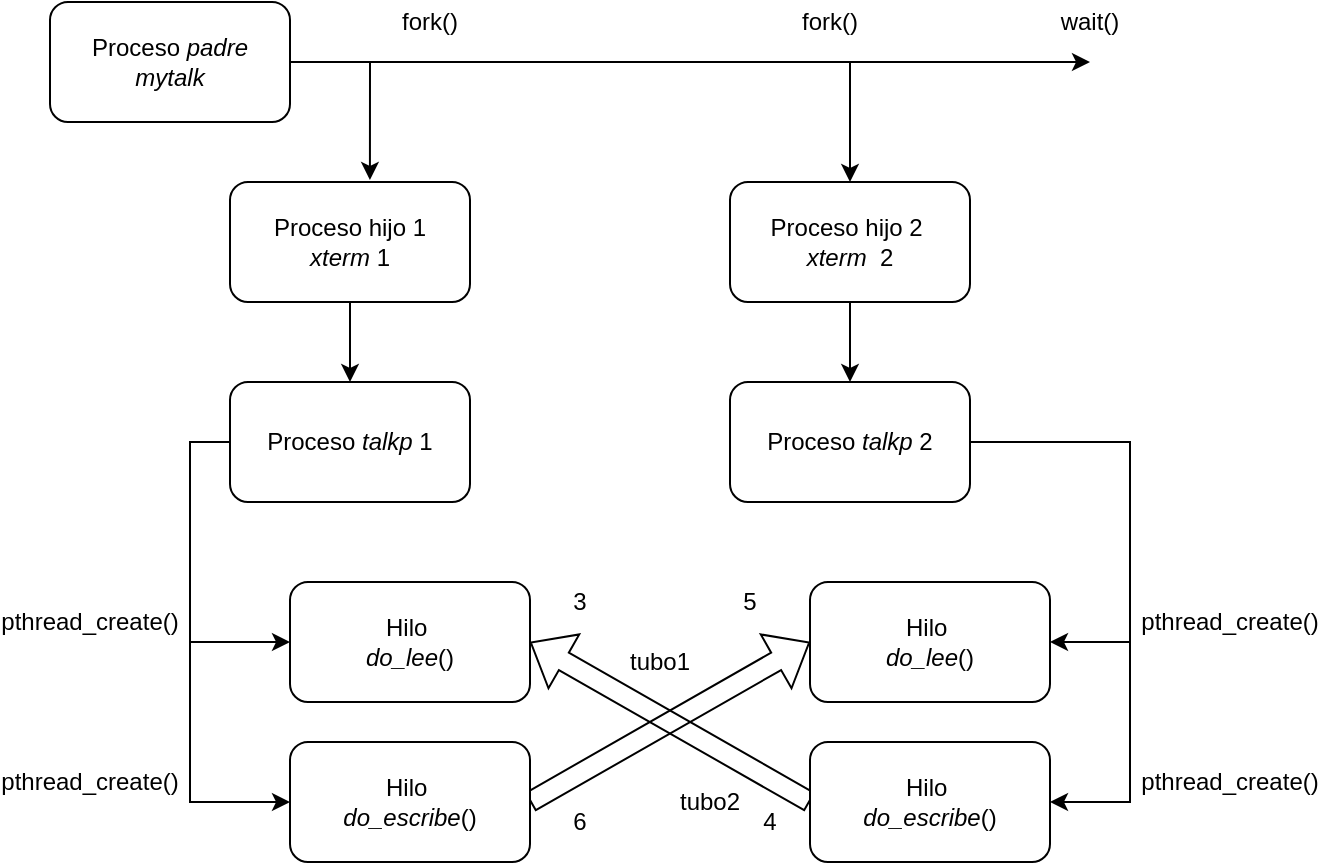 <mxfile version="13.7.3" type="device"><diagram id="PxH3A4Sk4U5-z1vrGdrK" name="Página-1"><mxGraphModel dx="1026" dy="529" grid="1" gridSize="10" guides="1" tooltips="1" connect="1" arrows="1" fold="1" page="1" pageScale="1" pageWidth="850" pageHeight="1400" math="0" shadow="0"><root><mxCell id="0"/><mxCell id="1" parent="0"/><mxCell id="-4x86mAYOSH2yCpUTaG1-13" style="edgeStyle=orthogonalEdgeStyle;rounded=0;orthogonalLoop=1;jettySize=auto;html=1;exitX=1;exitY=0.5;exitDx=0;exitDy=0;entryX=0.583;entryY=-0.017;entryDx=0;entryDy=0;entryPerimeter=0;" edge="1" parent="1" source="-4x86mAYOSH2yCpUTaG1-1" target="-4x86mAYOSH2yCpUTaG1-2"><mxGeometry relative="1" as="geometry"/></mxCell><mxCell id="-4x86mAYOSH2yCpUTaG1-14" style="edgeStyle=orthogonalEdgeStyle;rounded=0;orthogonalLoop=1;jettySize=auto;html=1;exitX=1;exitY=0.75;exitDx=0;exitDy=0;entryX=0.5;entryY=0;entryDx=0;entryDy=0;" edge="1" parent="1" source="-4x86mAYOSH2yCpUTaG1-1" target="-4x86mAYOSH2yCpUTaG1-3"><mxGeometry relative="1" as="geometry"><Array as="points"><mxPoint x="300" y="100"/><mxPoint x="580" y="100"/></Array></mxGeometry></mxCell><mxCell id="-4x86mAYOSH2yCpUTaG1-29" style="edgeStyle=none;rounded=0;orthogonalLoop=1;jettySize=auto;html=1;exitX=1;exitY=0.5;exitDx=0;exitDy=0;" edge="1" parent="1" source="-4x86mAYOSH2yCpUTaG1-1"><mxGeometry relative="1" as="geometry"><mxPoint x="700" y="100" as="targetPoint"/><Array as="points"><mxPoint x="510" y="100"/></Array></mxGeometry></mxCell><mxCell id="-4x86mAYOSH2yCpUTaG1-1" value="Proceso&amp;nbsp;&lt;i&gt;padre&lt;br&gt;mytalk&lt;br&gt;&lt;/i&gt;" style="rounded=1;whiteSpace=wrap;html=1;" vertex="1" parent="1"><mxGeometry x="180" y="70" width="120" height="60" as="geometry"/></mxCell><mxCell id="-4x86mAYOSH2yCpUTaG1-18" style="rounded=0;orthogonalLoop=1;jettySize=auto;html=1;exitX=0.5;exitY=1;exitDx=0;exitDy=0;entryX=0.5;entryY=0;entryDx=0;entryDy=0;" edge="1" parent="1" source="-4x86mAYOSH2yCpUTaG1-2" target="-4x86mAYOSH2yCpUTaG1-4"><mxGeometry relative="1" as="geometry"/></mxCell><mxCell id="-4x86mAYOSH2yCpUTaG1-2" value="Proceso hijo 1 &lt;br&gt;&lt;i&gt;xterm&lt;/i&gt; 1" style="rounded=1;whiteSpace=wrap;html=1;" vertex="1" parent="1"><mxGeometry x="270" y="160" width="120" height="60" as="geometry"/></mxCell><mxCell id="-4x86mAYOSH2yCpUTaG1-19" style="edgeStyle=none;rounded=0;orthogonalLoop=1;jettySize=auto;html=1;exitX=0.5;exitY=1;exitDx=0;exitDy=0;entryX=0.5;entryY=0;entryDx=0;entryDy=0;" edge="1" parent="1" source="-4x86mAYOSH2yCpUTaG1-3" target="-4x86mAYOSH2yCpUTaG1-5"><mxGeometry relative="1" as="geometry"/></mxCell><mxCell id="-4x86mAYOSH2yCpUTaG1-3" value="Proceso hijo 2&amp;nbsp;&lt;br&gt;&lt;i&gt;xterm&lt;/i&gt;&amp;nbsp; 2" style="rounded=1;whiteSpace=wrap;html=1;" vertex="1" parent="1"><mxGeometry x="520" y="160" width="120" height="60" as="geometry"/></mxCell><mxCell id="-4x86mAYOSH2yCpUTaG1-20" style="edgeStyle=orthogonalEdgeStyle;rounded=0;orthogonalLoop=1;jettySize=auto;html=1;exitX=0;exitY=0.5;exitDx=0;exitDy=0;entryX=0;entryY=0.5;entryDx=0;entryDy=0;" edge="1" parent="1" source="-4x86mAYOSH2yCpUTaG1-4" target="-4x86mAYOSH2yCpUTaG1-6"><mxGeometry relative="1" as="geometry"/></mxCell><mxCell id="-4x86mAYOSH2yCpUTaG1-22" style="edgeStyle=orthogonalEdgeStyle;rounded=0;orthogonalLoop=1;jettySize=auto;html=1;exitX=0;exitY=0.25;exitDx=0;exitDy=0;entryX=0;entryY=0.5;entryDx=0;entryDy=0;" edge="1" parent="1" source="-4x86mAYOSH2yCpUTaG1-4" target="-4x86mAYOSH2yCpUTaG1-7"><mxGeometry relative="1" as="geometry"><Array as="points"><mxPoint x="270" y="290"/><mxPoint x="250" y="290"/><mxPoint x="250" y="470"/></Array></mxGeometry></mxCell><mxCell id="-4x86mAYOSH2yCpUTaG1-4" value="Proceso&amp;nbsp;&lt;i&gt;talkp&lt;/i&gt; 1" style="rounded=1;whiteSpace=wrap;html=1;" vertex="1" parent="1"><mxGeometry x="270" y="260" width="120" height="60" as="geometry"/></mxCell><mxCell id="-4x86mAYOSH2yCpUTaG1-45" style="edgeStyle=orthogonalEdgeStyle;rounded=0;orthogonalLoop=1;jettySize=auto;html=1;exitX=1;exitY=0.5;exitDx=0;exitDy=0;entryX=1;entryY=0.5;entryDx=0;entryDy=0;" edge="1" parent="1" source="-4x86mAYOSH2yCpUTaG1-5" target="-4x86mAYOSH2yCpUTaG1-9"><mxGeometry relative="1" as="geometry"><Array as="points"><mxPoint x="720" y="290"/><mxPoint x="720" y="470"/></Array></mxGeometry></mxCell><mxCell id="-4x86mAYOSH2yCpUTaG1-46" style="edgeStyle=orthogonalEdgeStyle;rounded=0;orthogonalLoop=1;jettySize=auto;html=1;exitX=1;exitY=0.25;exitDx=0;exitDy=0;entryX=1;entryY=0.5;entryDx=0;entryDy=0;" edge="1" parent="1" source="-4x86mAYOSH2yCpUTaG1-5" target="-4x86mAYOSH2yCpUTaG1-8"><mxGeometry relative="1" as="geometry"><Array as="points"><mxPoint x="640" y="290"/><mxPoint x="720" y="290"/><mxPoint x="720" y="390"/></Array></mxGeometry></mxCell><mxCell id="-4x86mAYOSH2yCpUTaG1-5" value="Proceso&amp;nbsp;&lt;i&gt;talkp&lt;/i&gt; 2" style="rounded=1;whiteSpace=wrap;html=1;" vertex="1" parent="1"><mxGeometry x="520" y="260" width="120" height="60" as="geometry"/></mxCell><mxCell id="-4x86mAYOSH2yCpUTaG1-30" style="shape=flexArrow;rounded=0;orthogonalLoop=1;jettySize=auto;html=1;exitX=0;exitY=0.5;exitDx=0;exitDy=0;entryX=1;entryY=0.5;entryDx=0;entryDy=0;" edge="1" parent="1" source="-4x86mAYOSH2yCpUTaG1-9" target="-4x86mAYOSH2yCpUTaG1-6"><mxGeometry relative="1" as="geometry"><mxPoint x="490" y="330" as="targetPoint"/></mxGeometry></mxCell><mxCell id="-4x86mAYOSH2yCpUTaG1-6" value="Hilo&amp;nbsp;&lt;br&gt;&lt;i&gt;do_lee&lt;/i&gt;()" style="rounded=1;whiteSpace=wrap;html=1;" vertex="1" parent="1"><mxGeometry x="300" y="360" width="120" height="60" as="geometry"/></mxCell><mxCell id="-4x86mAYOSH2yCpUTaG1-31" style="edgeStyle=none;shape=flexArrow;rounded=0;orthogonalLoop=1;jettySize=auto;html=1;exitX=1;exitY=0.5;exitDx=0;exitDy=0;entryX=0;entryY=0.5;entryDx=0;entryDy=0;" edge="1" parent="1" source="-4x86mAYOSH2yCpUTaG1-7" target="-4x86mAYOSH2yCpUTaG1-8"><mxGeometry relative="1" as="geometry"/></mxCell><mxCell id="-4x86mAYOSH2yCpUTaG1-7" value="Hilo&amp;nbsp;&lt;br&gt;&lt;i&gt;do_escribe&lt;/i&gt;()" style="rounded=1;whiteSpace=wrap;html=1;" vertex="1" parent="1"><mxGeometry x="300" y="440" width="120" height="60" as="geometry"/></mxCell><mxCell id="-4x86mAYOSH2yCpUTaG1-8" value="Hilo&amp;nbsp;&lt;br&gt;&lt;i&gt;do_lee&lt;/i&gt;()" style="rounded=1;whiteSpace=wrap;html=1;" vertex="1" parent="1"><mxGeometry x="560" y="360" width="120" height="60" as="geometry"/></mxCell><mxCell id="-4x86mAYOSH2yCpUTaG1-9" value="Hilo&amp;nbsp;&lt;br&gt;&lt;i&gt;do_escribe&lt;/i&gt;()" style="rounded=1;whiteSpace=wrap;html=1;" vertex="1" parent="1"><mxGeometry x="560" y="440" width="120" height="60" as="geometry"/></mxCell><mxCell id="-4x86mAYOSH2yCpUTaG1-16" value="fork()" style="text;html=1;strokeColor=none;fillColor=none;align=center;verticalAlign=middle;whiteSpace=wrap;rounded=0;" vertex="1" parent="1"><mxGeometry x="350" y="70" width="40" height="20" as="geometry"/></mxCell><mxCell id="-4x86mAYOSH2yCpUTaG1-17" value="fork()" style="text;html=1;strokeColor=none;fillColor=none;align=center;verticalAlign=middle;whiteSpace=wrap;rounded=0;" vertex="1" parent="1"><mxGeometry x="550" y="70" width="40" height="20" as="geometry"/></mxCell><mxCell id="-4x86mAYOSH2yCpUTaG1-23" value="pthread_create()" style="text;html=1;strokeColor=none;fillColor=none;align=center;verticalAlign=middle;whiteSpace=wrap;rounded=0;" vertex="1" parent="1"><mxGeometry x="180" y="370" width="40" height="20" as="geometry"/></mxCell><mxCell id="-4x86mAYOSH2yCpUTaG1-26" value="pthread_create()" style="text;html=1;strokeColor=none;fillColor=none;align=center;verticalAlign=middle;whiteSpace=wrap;rounded=0;" vertex="1" parent="1"><mxGeometry x="180" y="450" width="40" height="20" as="geometry"/></mxCell><mxCell id="-4x86mAYOSH2yCpUTaG1-28" value="wait()" style="text;html=1;strokeColor=none;fillColor=none;align=center;verticalAlign=middle;whiteSpace=wrap;rounded=0;" vertex="1" parent="1"><mxGeometry x="680" y="70" width="40" height="20" as="geometry"/></mxCell><mxCell id="-4x86mAYOSH2yCpUTaG1-32" value="4" style="text;html=1;strokeColor=none;fillColor=none;align=center;verticalAlign=middle;whiteSpace=wrap;rounded=0;" vertex="1" parent="1"><mxGeometry x="520" y="470" width="40" height="20" as="geometry"/></mxCell><mxCell id="-4x86mAYOSH2yCpUTaG1-33" value="3" style="text;html=1;strokeColor=none;fillColor=none;align=center;verticalAlign=middle;whiteSpace=wrap;rounded=0;" vertex="1" parent="1"><mxGeometry x="425" y="360" width="40" height="20" as="geometry"/></mxCell><mxCell id="-4x86mAYOSH2yCpUTaG1-34" value="6" style="text;html=1;strokeColor=none;fillColor=none;align=center;verticalAlign=middle;whiteSpace=wrap;rounded=0;" vertex="1" parent="1"><mxGeometry x="425" y="470" width="40" height="20" as="geometry"/></mxCell><mxCell id="-4x86mAYOSH2yCpUTaG1-35" value="5" style="text;html=1;strokeColor=none;fillColor=none;align=center;verticalAlign=middle;whiteSpace=wrap;rounded=0;" vertex="1" parent="1"><mxGeometry x="510" y="360" width="40" height="20" as="geometry"/></mxCell><mxCell id="-4x86mAYOSH2yCpUTaG1-41" value="pthread_create()" style="text;html=1;strokeColor=none;fillColor=none;align=center;verticalAlign=middle;whiteSpace=wrap;rounded=0;" vertex="1" parent="1"><mxGeometry x="750" y="370" width="40" height="20" as="geometry"/></mxCell><mxCell id="-4x86mAYOSH2yCpUTaG1-42" value="pthread_create()" style="text;html=1;strokeColor=none;fillColor=none;align=center;verticalAlign=middle;whiteSpace=wrap;rounded=0;" vertex="1" parent="1"><mxGeometry x="750" y="450" width="40" height="20" as="geometry"/></mxCell><mxCell id="-4x86mAYOSH2yCpUTaG1-47" value="tubo2" style="text;html=1;strokeColor=none;fillColor=none;align=center;verticalAlign=middle;whiteSpace=wrap;rounded=0;" vertex="1" parent="1"><mxGeometry x="490" y="460" width="40" height="20" as="geometry"/></mxCell><mxCell id="-4x86mAYOSH2yCpUTaG1-48" value="tubo1" style="text;html=1;strokeColor=none;fillColor=none;align=center;verticalAlign=middle;whiteSpace=wrap;rounded=0;" vertex="1" parent="1"><mxGeometry x="465" y="390" width="40" height="20" as="geometry"/></mxCell></root></mxGraphModel></diagram></mxfile>